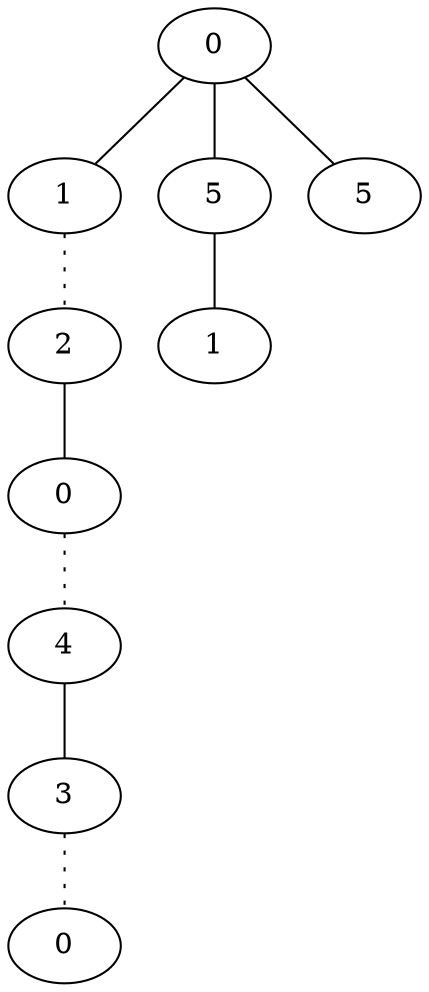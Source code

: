 graph {
a0[label=0];
a1[label=1];
a2[label=2];
a3[label=0];
a4[label=4];
a5[label=3];
a6[label=0];
a7[label=5];
a8[label=1];
a9[label=5];
a0 -- a1;
a0 -- a7;
a0 -- a9;
a1 -- a2 [style=dotted];
a2 -- a3;
a3 -- a4 [style=dotted];
a4 -- a5;
a5 -- a6 [style=dotted];
a7 -- a8;
}
